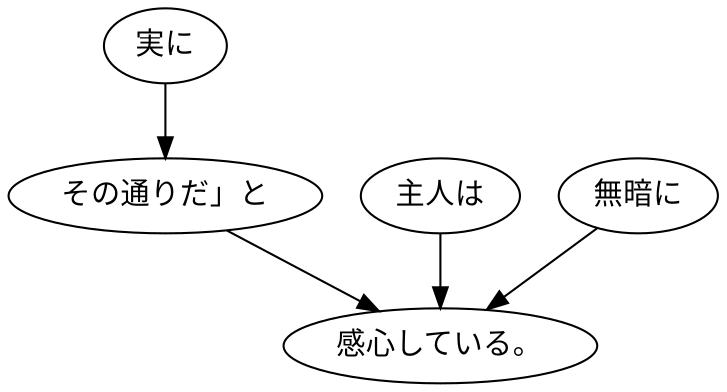 digraph graph148 {
	node0 [label="実に"];
	node1 [label="その通りだ」と"];
	node2 [label="主人は"];
	node3 [label="無暗に"];
	node4 [label="感心している。"];
	node0 -> node1;
	node1 -> node4;
	node2 -> node4;
	node3 -> node4;
}
